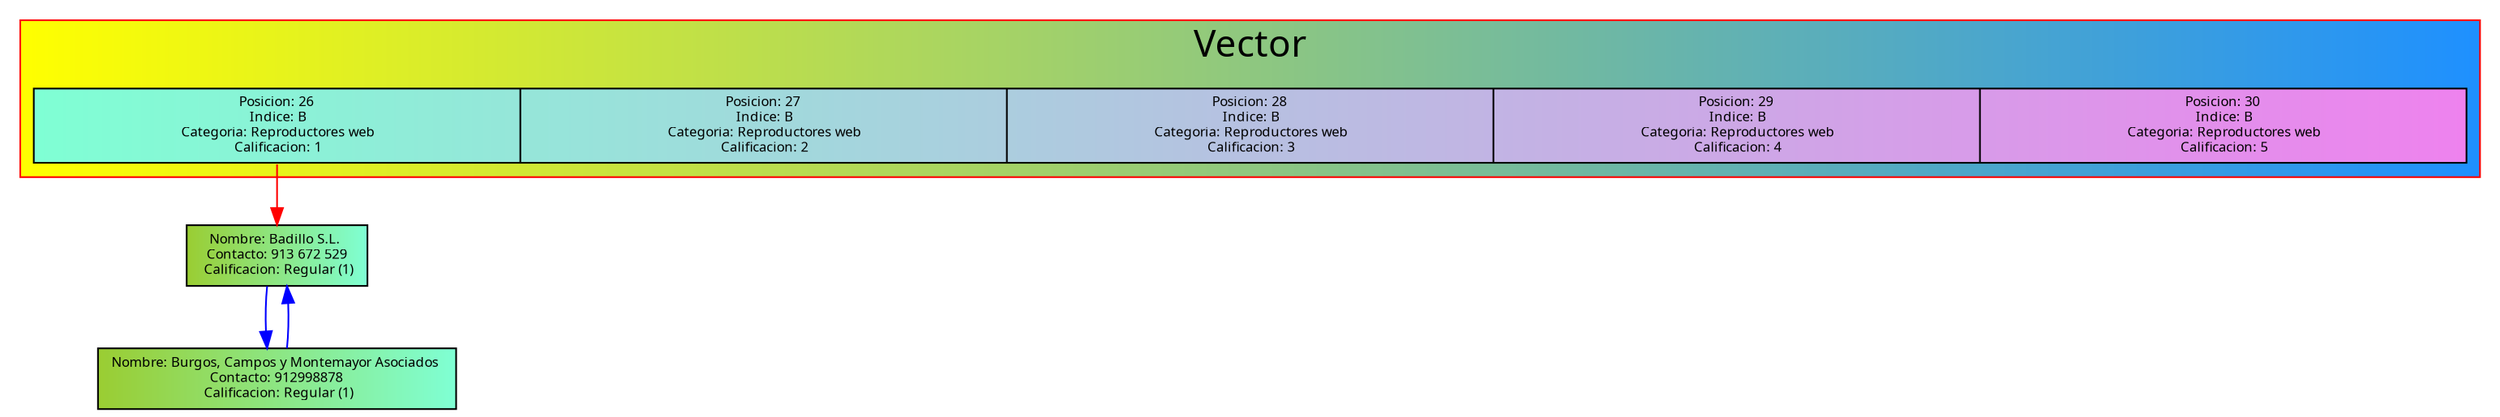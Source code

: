 digraph grafo{
fontname="Verdana" color=red fontsize=22;
node [shape=record fontsize=8 fontname="Verdana" style=filled];
edge [color="blue"]
subgraph cluster{
label = "Vector";
bgcolor="yellow:dodgerblue"
Vector[label="<25>Posicion: 26\n Indice: B\n Categoria: Reproductores web\n Calificacion: 1|<26>Posicion: 27\n Indice: B\n Categoria: Reproductores web\n Calificacion: 2|<27>Posicion: 28\n Indice: B\n Categoria: Reproductores web\n Calificacion: 3|<28>Posicion: 29\n Indice: B\n Categoria: Reproductores web\n Calificacion: 4|<29>Posicion: 30\n Indice: B\n Categoria: Reproductores web\n Calificacion: 5",width=20, fillcolor="aquamarine:violet"];
}
2511[label="Nombre: Badillo S.L. \n Contacto: 913 672 529 \n Calificacion: Regular (1)", fillcolor="yellowgreen:aquamarine"];
Vector:25->2511[color=red]
2512->2511
2511->2512
2512[label="Nombre: Burgos, Campos y Montemayor Asociados \n Contacto: 912998878 \n Calificacion: Regular (1)", fillcolor="yellowgreen:aquamarine"];
}